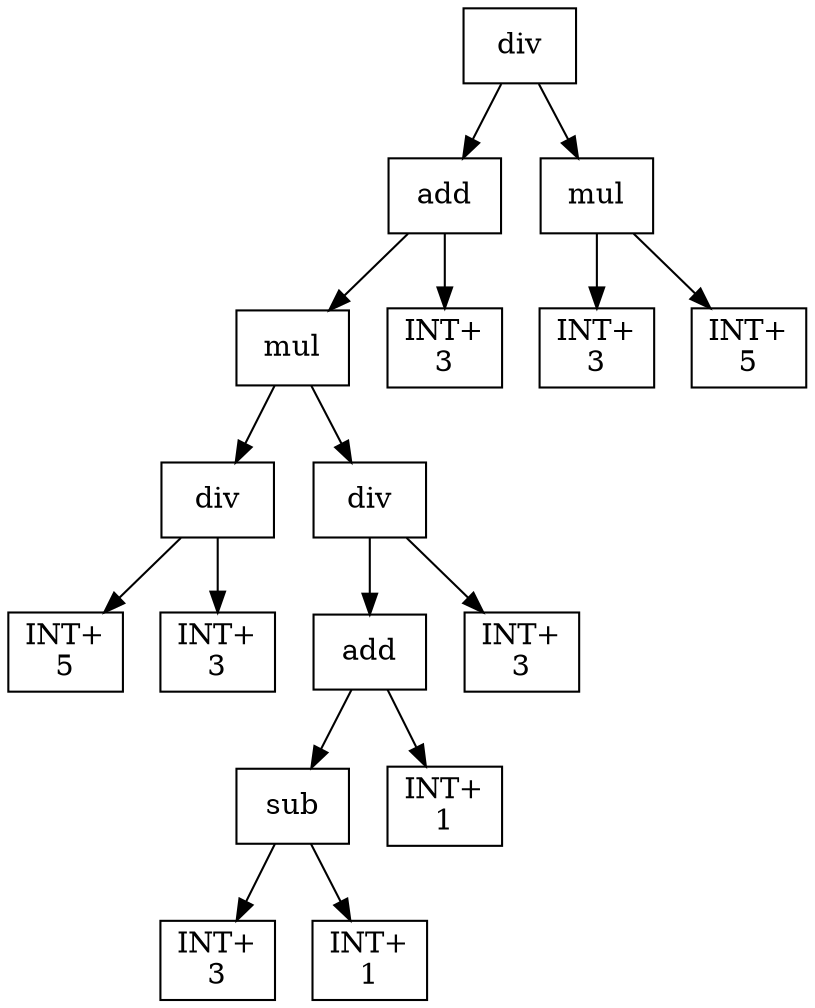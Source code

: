 digraph expr {
  node [shape=box];
  n1 [label="div"];
  n2 [label="add"];
  n3 [label="mul"];
  n4 [label="div"];
  n5 [label="INT+\n5"];
  n6 [label="INT+\n3"];
  n4 -> n5;
  n4 -> n6;
  n7 [label="div"];
  n8 [label="add"];
  n9 [label="sub"];
  n10 [label="INT+\n3"];
  n11 [label="INT+\n1"];
  n9 -> n10;
  n9 -> n11;
  n12 [label="INT+\n1"];
  n8 -> n9;
  n8 -> n12;
  n13 [label="INT+\n3"];
  n7 -> n8;
  n7 -> n13;
  n3 -> n4;
  n3 -> n7;
  n14 [label="INT+\n3"];
  n2 -> n3;
  n2 -> n14;
  n15 [label="mul"];
  n16 [label="INT+\n3"];
  n17 [label="INT+\n5"];
  n15 -> n16;
  n15 -> n17;
  n1 -> n2;
  n1 -> n15;
}